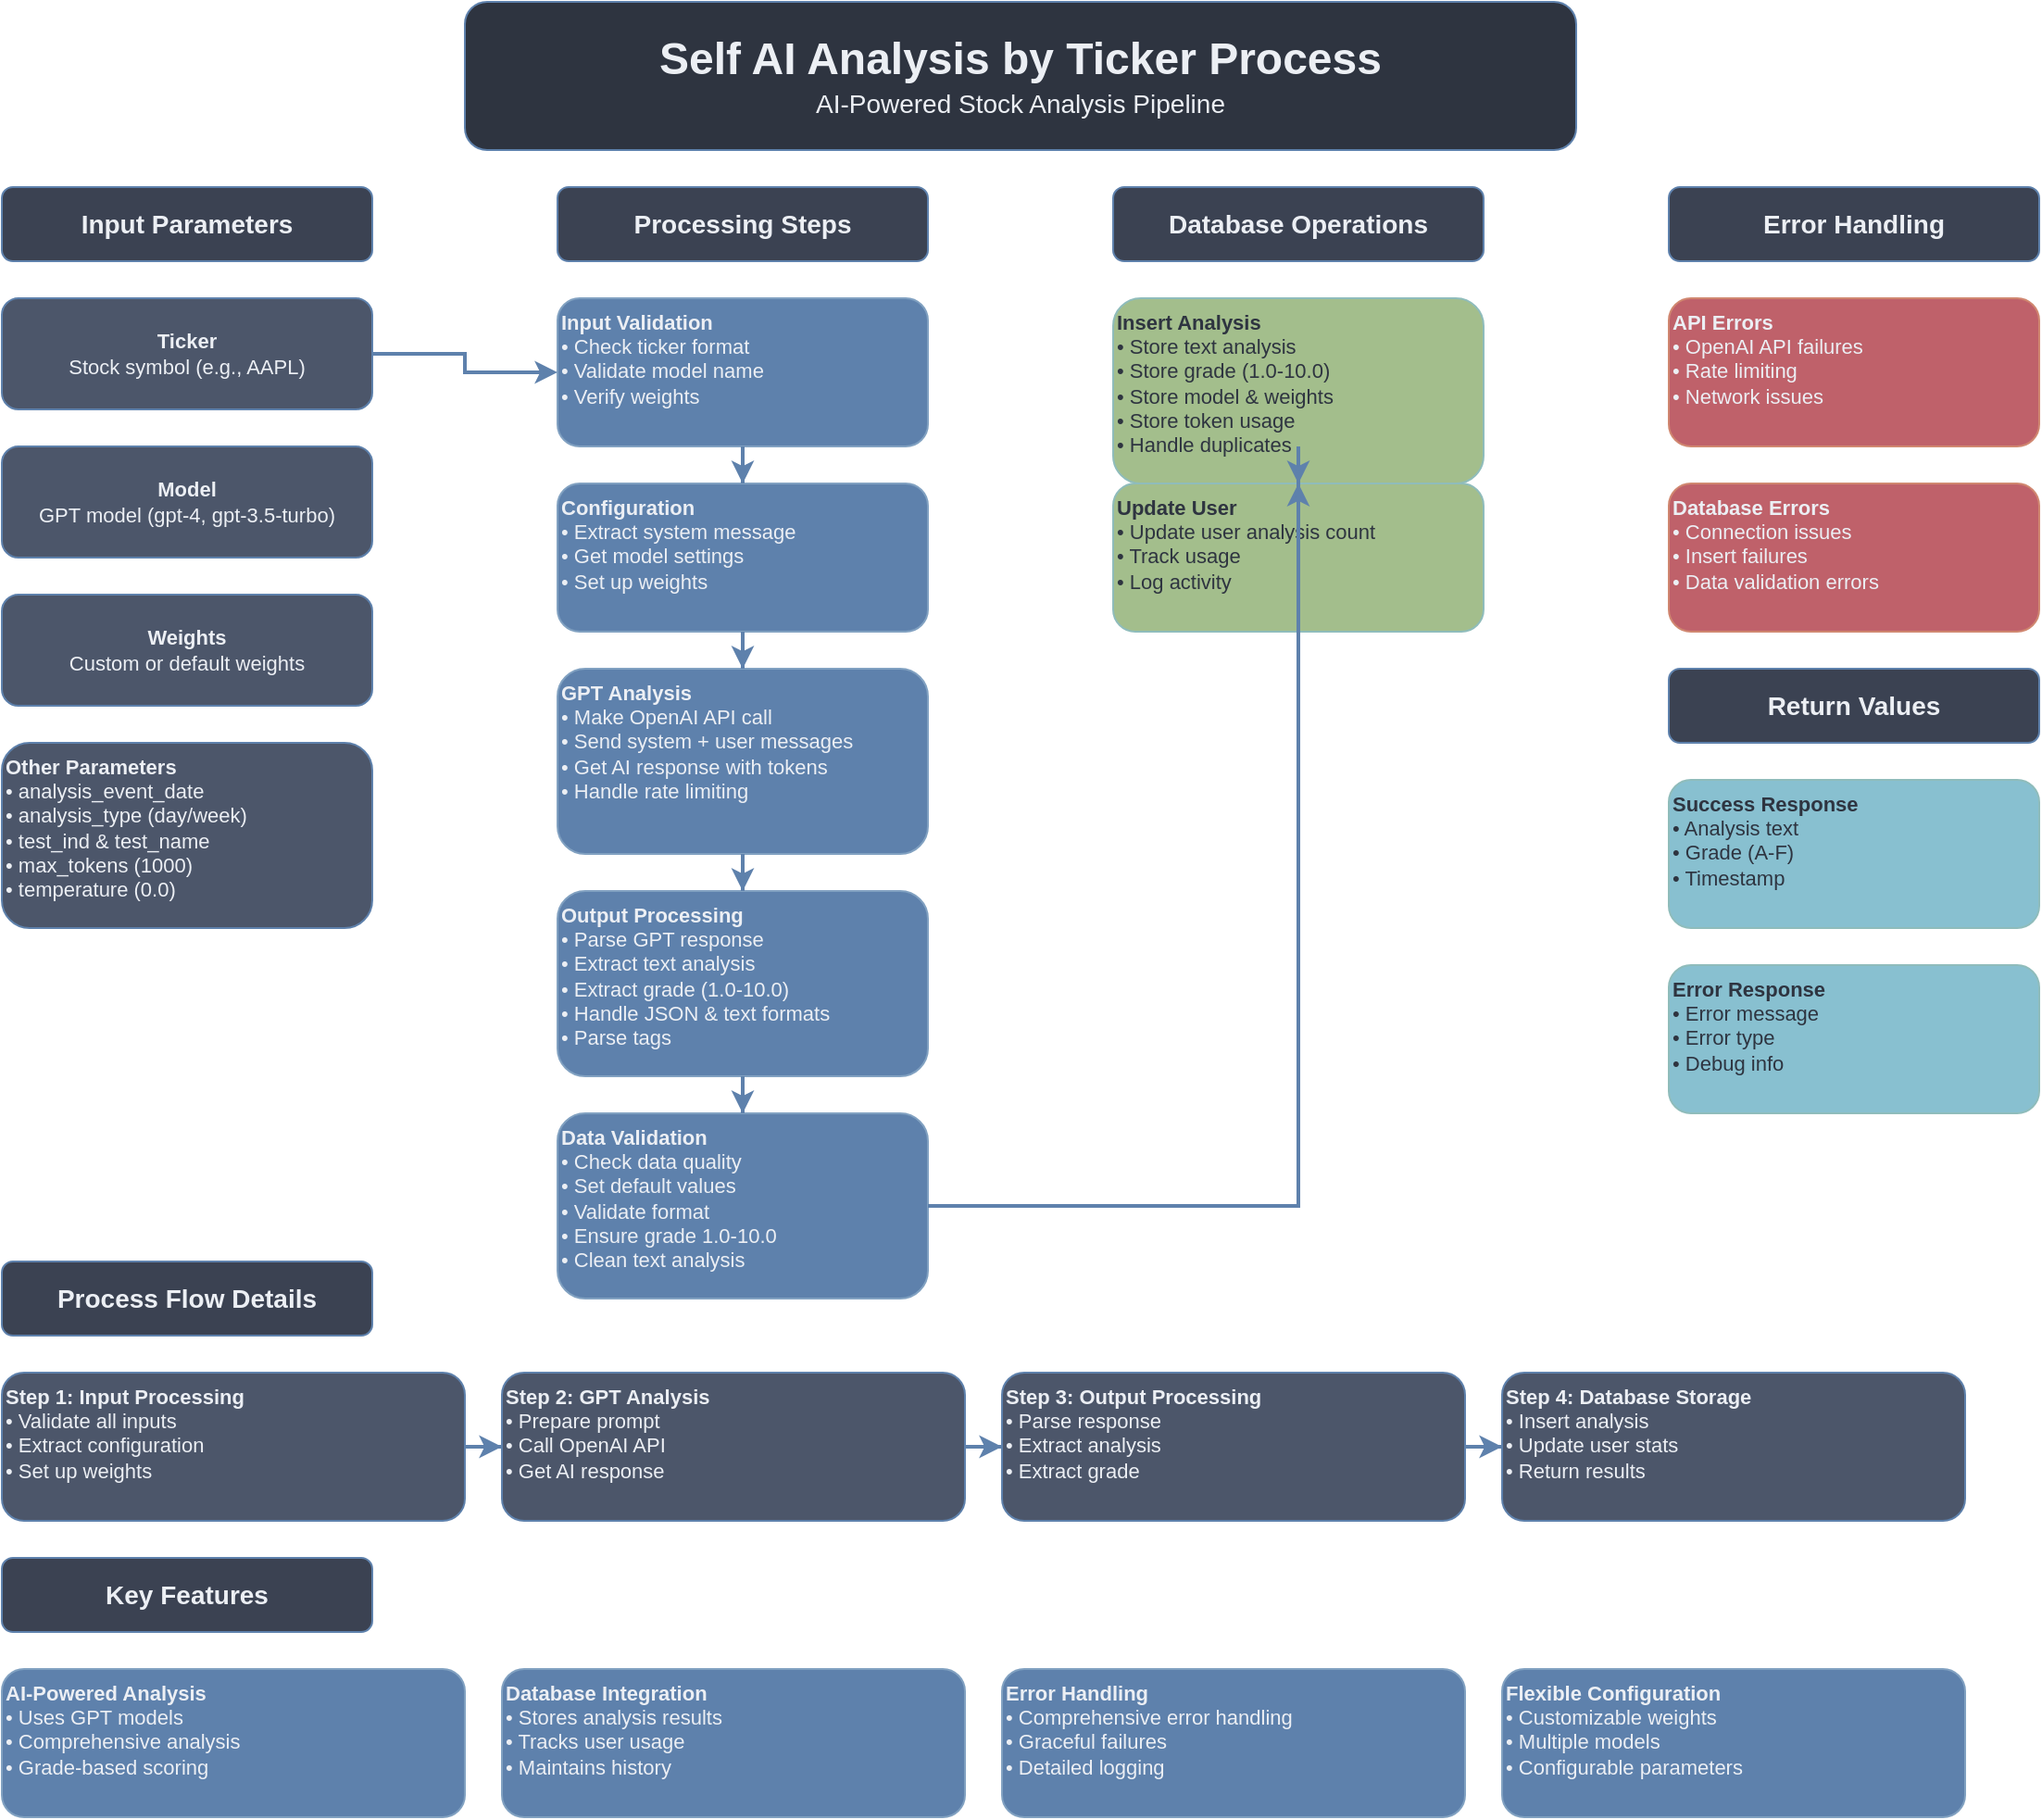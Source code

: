 <mxfile pages="1">
    <diagram id="self_ai_analysis_process" name="Self AI Analysis by Ticker Process">
        <mxGraphModel dx="1809" dy="913" grid="1" gridSize="10" guides="1" tooltips="1" connect="1" arrows="1" fold="1" page="1" pageScale="1" pageWidth="1200" pageHeight="1600" math="0" shadow="0">
            <root>
                <mxCell id="0"/>
                <mxCell id="1" parent="0"/>
                <mxCell id="title" value="&lt;font style=&quot;font-size: 24px;&quot;&gt;&lt;b&gt;Self AI Analysis by Ticker Process&lt;/b&gt;&lt;/font&gt;&lt;br&gt;&lt;font style=&quot;font-size: 14px;&quot;&gt;AI-Powered Stock Analysis Pipeline&lt;/font&gt;" style="rounded=1;whiteSpace=wrap;html=1;fillColor=#2E3440;strokeColor=#5E81AC;fontColor=#ECEFF4;fontSize=16;align=center;verticalAlign=middle;" parent="1" vertex="1">
                    <mxGeometry x="300" y="20" width="600" height="80" as="geometry"/>
                </mxCell>
                <mxCell id="input_section" value="&lt;b&gt;Input Parameters&lt;/b&gt;" style="rounded=1;whiteSpace=wrap;html=1;fillColor=#3B4252;strokeColor=#5E81AC;fontColor=#ECEFF4;fontSize=14;align=center;verticalAlign=middle;" parent="1" vertex="1">
                    <mxGeometry x="50" y="120" width="200" height="40" as="geometry"/>
                </mxCell>
                <mxCell id="ticker" value="&lt;b&gt;Ticker&lt;/b&gt;&lt;br&gt;Stock symbol (e.g., AAPL)" style="rounded=1;whiteSpace=wrap;html=1;fillColor=#4C566A;strokeColor=#5E81AC;fontColor=#ECEFF4;fontSize=11;align=center;verticalAlign=middle;" parent="1" vertex="1">
                    <mxGeometry x="50" y="180" width="200" height="60" as="geometry"/>
                </mxCell>
                <mxCell id="model" value="&lt;b&gt;Model&lt;/b&gt;&lt;br&gt;GPT model (gpt-4, gpt-3.5-turbo)" style="rounded=1;whiteSpace=wrap;html=1;fillColor=#4C566A;strokeColor=#5E81AC;fontColor=#ECEFF4;fontSize=11;align=center;verticalAlign=middle;" parent="1" vertex="1">
                    <mxGeometry x="50" y="260" width="200" height="60" as="geometry"/>
                </mxCell>
                <mxCell id="weights" value="&lt;b&gt;Weights&lt;/b&gt;&lt;br&gt;Custom or default weights" style="rounded=1;whiteSpace=wrap;html=1;fillColor=#4C566A;strokeColor=#5E81AC;fontColor=#ECEFF4;fontSize=11;align=center;verticalAlign=middle;" parent="1" vertex="1">
                    <mxGeometry x="50" y="340" width="200" height="60" as="geometry"/>
                </mxCell>
                <mxCell id="other_params" value="&lt;b&gt;Other Parameters&lt;/b&gt;&lt;br&gt;• analysis_event_date&lt;br&gt;• analysis_type (day/week)&lt;br&gt;• test_ind &amp; test_name&lt;br&gt;• max_tokens (1000)&lt;br&gt;• temperature (0.0)" style="rounded=1;whiteSpace=wrap;html=1;fillColor=#4C566A;strokeColor=#5E81AC;fontColor=#ECEFF4;fontSize=11;align=left;verticalAlign=top;" parent="1" vertex="1">
                    <mxGeometry x="50" y="420" width="200" height="100" as="geometry"/>
                </mxCell>
                <mxCell id="processing_section" value="&lt;b&gt;Processing Steps&lt;/b&gt;" style="rounded=1;whiteSpace=wrap;html=1;fillColor=#3B4252;strokeColor=#5E81AC;fontColor=#ECEFF4;fontSize=14;align=center;verticalAlign=middle;" parent="1" vertex="1">
                    <mxGeometry x="350" y="120" width="200" height="40" as="geometry"/>
                </mxCell>
                <mxCell id="input_validation" value="&lt;b&gt;Input Validation&lt;/b&gt;&lt;br&gt;• Check ticker format&lt;br&gt;• Validate model name&lt;br&gt;• Verify weights" style="rounded=1;whiteSpace=wrap;html=1;fillColor=#5E81AC;strokeColor=#81A1C1;fontColor=#ECEFF4;fontSize=11;align=left;verticalAlign=top;" parent="1" vertex="1">
                    <mxGeometry x="350" y="180" width="200" height="80" as="geometry"/>
                </mxCell>
                <mxCell id="configuration" value="&lt;b&gt;Configuration&lt;/b&gt;&lt;br&gt;• Extract system message&lt;br&gt;• Get model settings&lt;br&gt;• Set up weights" style="rounded=1;whiteSpace=wrap;html=1;fillColor=#5E81AC;strokeColor=#81A1C1;fontColor=#ECEFF4;fontSize=11;align=left;verticalAlign=top;" parent="1" vertex="1">
                    <mxGeometry x="350" y="280" width="200" height="80" as="geometry"/>
                </mxCell>
                <mxCell id="gpt_analysis" value="&lt;b&gt;GPT Analysis&lt;/b&gt;&lt;br&gt;• Make OpenAI API call&lt;br&gt;• Send system + user messages&lt;br&gt;• Get AI response with tokens&lt;br&gt;• Handle rate limiting" style="rounded=1;whiteSpace=wrap;html=1;fillColor=#5E81AC;strokeColor=#81A1C1;fontColor=#ECEFF4;fontSize=11;align=left;verticalAlign=top;" parent="1" vertex="1">
                    <mxGeometry x="350" y="380" width="200" height="100" as="geometry"/>
                </mxCell>
                <mxCell id="output_processing" value="&lt;b&gt;Output Processing&lt;/b&gt;&lt;br&gt;• Parse GPT response&lt;br&gt;• Extract text analysis&lt;br&gt;• Extract grade (1.0-10.0)&lt;br&gt;• Handle JSON &amp; text formats&lt;br&gt;• Parse &lt;GRADE&gt; tags" style="rounded=1;whiteSpace=wrap;html=1;fillColor=#5E81AC;strokeColor=#81A1C1;fontColor=#ECEFF4;fontSize=11;align=left;verticalAlign=top;" parent="1" vertex="1">
                    <mxGeometry x="350" y="500" width="200" height="100" as="geometry"/>
                </mxCell>
                <mxCell id="data_validation" value="&lt;b&gt;Data Validation&lt;/b&gt;&lt;br&gt;• Check data quality&lt;br&gt;• Set default values&lt;br&gt;• Validate format&lt;br&gt;• Ensure grade 1.0-10.0&lt;br&gt;• Clean text analysis" style="rounded=1;whiteSpace=wrap;html=1;fillColor=#5E81AC;strokeColor=#81A1C1;fontColor=#ECEFF4;fontSize=11;align=left;verticalAlign=top;" parent="1" vertex="1">
                    <mxGeometry x="350" y="620" width="200" height="100" as="geometry"/>
                </mxCell>
                <mxCell id="database_section" value="&lt;b&gt;Database Operations&lt;/b&gt;" style="rounded=1;whiteSpace=wrap;html=1;fillColor=#3B4252;strokeColor=#5E81AC;fontColor=#ECEFF4;fontSize=14;align=center;verticalAlign=middle;" parent="1" vertex="1">
                    <mxGeometry x="650" y="120" width="200" height="40" as="geometry"/>
                </mxCell>
                <mxCell id="insert_analysis" value="&lt;b&gt;Insert Analysis&lt;/b&gt;&lt;br&gt;• Store text analysis&lt;br&gt;• Store grade (1.0-10.0)&lt;br&gt;• Store model &amp; weights&lt;br&gt;• Store token usage&lt;br&gt;• Handle duplicates" style="rounded=1;whiteSpace=wrap;html=1;fillColor=#A3BE8C;strokeColor=#8FBCBB;fontColor=#2E3440;fontSize=11;align=left;verticalAlign=top;" parent="1" vertex="1">
                    <mxGeometry x="650" y="180" width="200" height="100" as="geometry"/>
                </mxCell>
                <mxCell id="update_user" value="&lt;b&gt;Update User&lt;/b&gt;&lt;br&gt;• Update user analysis count&lt;br&gt;• Track usage&lt;br&gt;• Log activity" style="rounded=1;whiteSpace=wrap;html=1;fillColor=#A3BE8C;strokeColor=#8FBCBB;fontColor=#2E3440;fontSize=11;align=left;verticalAlign=top;" parent="1" vertex="1">
                    <mxGeometry x="650" y="280" width="200" height="80" as="geometry"/>
                </mxCell>
                <mxCell id="error_section" value="&lt;b&gt;Error Handling&lt;/b&gt;" style="rounded=1;whiteSpace=wrap;html=1;fillColor=#3B4252;strokeColor=#5E81AC;fontColor=#ECEFF4;fontSize=14;align=center;verticalAlign=middle;" parent="1" vertex="1">
                    <mxGeometry x="950" y="120" width="200" height="40" as="geometry"/>
                </mxCell>
                <mxCell id="api_errors" value="&lt;b&gt;API Errors&lt;/b&gt;&lt;br&gt;• OpenAI API failures&lt;br&gt;• Rate limiting&lt;br&gt;• Network issues" style="rounded=1;whiteSpace=wrap;html=1;fillColor=#BF616A;strokeColor=#D08770;fontColor=#ECEFF4;fontSize=11;align=left;verticalAlign=top;" parent="1" vertex="1">
                    <mxGeometry x="950" y="180" width="200" height="80" as="geometry"/>
                </mxCell>
                <mxCell id="db_errors" value="&lt;b&gt;Database Errors&lt;/b&gt;&lt;br&gt;• Connection issues&lt;br&gt;• Insert failures&lt;br&gt;• Data validation errors" style="rounded=1;whiteSpace=wrap;html=1;fillColor=#BF616A;strokeColor=#D08770;fontColor=#ECEFF4;fontSize=11;align=left;verticalAlign=top;" parent="1" vertex="1">
                    <mxGeometry x="950" y="280" width="200" height="80" as="geometry"/>
                </mxCell>
                <mxCell id="return_section" value="&lt;b&gt;Return Values&lt;/b&gt;" style="rounded=1;whiteSpace=wrap;html=1;fillColor=#3B4252;strokeColor=#5E81AC;fontColor=#ECEFF4;fontSize=14;align=center;verticalAlign=middle;" parent="1" vertex="1">
                    <mxGeometry x="950" y="380" width="200" height="40" as="geometry"/>
                </mxCell>
                <mxCell id="success_response" value="&lt;b&gt;Success Response&lt;/b&gt;&lt;br&gt;• Analysis text&lt;br&gt;• Grade (A-F)&lt;br&gt;• Timestamp" style="rounded=1;whiteSpace=wrap;html=1;fillColor=#88C0D0;strokeColor=#8FBCBB;fontColor=#2E3440;fontSize=11;align=left;verticalAlign=top;" parent="1" vertex="1">
                    <mxGeometry x="950" y="440" width="200" height="80" as="geometry"/>
                </mxCell>
                <mxCell id="error_response" value="&lt;b&gt;Error Response&lt;/b&gt;&lt;br&gt;• Error message&lt;br&gt;• Error type&lt;br&gt;• Debug info" style="rounded=1;whiteSpace=wrap;html=1;fillColor=#88C0D0;strokeColor=#8FBCBB;fontColor=#2E3440;fontSize=11;align=left;verticalAlign=top;" parent="1" vertex="1">
                    <mxGeometry x="950" y="540" width="200" height="80" as="geometry"/>
                </mxCell>
                <mxCell id="flow_details" value="&lt;b&gt;Process Flow Details&lt;/b&gt;" style="rounded=1;whiteSpace=wrap;html=1;fillColor=#3B4252;strokeColor=#5E81AC;fontColor=#ECEFF4;fontSize=14;align=center;verticalAlign=middle;" parent="1" vertex="1">
                    <mxGeometry x="50" y="700" width="200" height="40" as="geometry"/>
                </mxCell>
                <mxCell id="step1" value="&lt;b&gt;Step 1: Input Processing&lt;/b&gt;&lt;br&gt;• Validate all inputs&lt;br&gt;• Extract configuration&lt;br&gt;• Set up weights" style="rounded=1;whiteSpace=wrap;html=1;fillColor=#4C566A;strokeColor=#5E81AC;fontColor=#ECEFF4;fontSize=11;align=left;verticalAlign=top;" parent="1" vertex="1">
                    <mxGeometry x="50" y="760" width="250" height="80" as="geometry"/>
                </mxCell>
                <mxCell id="step2" value="&lt;b&gt;Step 2: GPT Analysis&lt;/b&gt;&lt;br&gt;• Prepare prompt&lt;br&gt;• Call OpenAI API&lt;br&gt;• Get AI response" style="rounded=1;whiteSpace=wrap;html=1;fillColor=#4C566A;strokeColor=#5E81AC;fontColor=#ECEFF4;fontSize=11;align=left;verticalAlign=top;" parent="1" vertex="1">
                    <mxGeometry x="320" y="760" width="250" height="80" as="geometry"/>
                </mxCell>
                <mxCell id="step3" value="&lt;b&gt;Step 3: Output Processing&lt;/b&gt;&lt;br&gt;• Parse response&lt;br&gt;• Extract analysis&lt;br&gt;• Extract grade" style="rounded=1;whiteSpace=wrap;html=1;fillColor=#4C566A;strokeColor=#5E81AC;fontColor=#ECEFF4;fontSize=11;align=left;verticalAlign=top;" parent="1" vertex="1">
                    <mxGeometry x="590" y="760" width="250" height="80" as="geometry"/>
                </mxCell>
                <mxCell id="step4" value="&lt;b&gt;Step 4: Database Storage&lt;/b&gt;&lt;br&gt;• Insert analysis&lt;br&gt;• Update user stats&lt;br&gt;• Return results" style="rounded=1;whiteSpace=wrap;html=1;fillColor=#4C566A;strokeColor=#5E81AC;fontColor=#ECEFF4;fontSize=11;align=left;verticalAlign=top;" parent="1" vertex="1">
                    <mxGeometry x="860" y="760" width="250" height="80" as="geometry"/>
                </mxCell>
                <mxCell id="key_features" value="&lt;b&gt;Key Features&lt;/b&gt;" style="rounded=1;whiteSpace=wrap;html=1;fillColor=#3B4252;strokeColor=#5E81AC;fontColor=#ECEFF4;fontSize=14;align=center;verticalAlign=middle;" parent="1" vertex="1">
                    <mxGeometry x="50" y="860" width="200" height="40" as="geometry"/>
                </mxCell>
                <mxCell id="feature1" value="&lt;b&gt;AI-Powered Analysis&lt;/b&gt;&lt;br&gt;• Uses GPT models&lt;br&gt;• Comprehensive analysis&lt;br&gt;• Grade-based scoring" style="rounded=1;whiteSpace=wrap;html=1;fillColor=#5E81AC;strokeColor=#81A1C1;fontColor=#ECEFF4;fontSize=11;align=left;verticalAlign=top;" parent="1" vertex="1">
                    <mxGeometry x="50" y="920" width="250" height="80" as="geometry"/>
                </mxCell>
                <mxCell id="feature2" value="&lt;b&gt;Database Integration&lt;/b&gt;&lt;br&gt;• Stores analysis results&lt;br&gt;• Tracks user usage&lt;br&gt;• Maintains history" style="rounded=1;whiteSpace=wrap;html=1;fillColor=#5E81AC;strokeColor=#81A1C1;fontColor=#ECEFF4;fontSize=11;align=left;verticalAlign=top;" parent="1" vertex="1">
                    <mxGeometry x="320" y="920" width="250" height="80" as="geometry"/>
                </mxCell>
                <mxCell id="feature3" value="&lt;b&gt;Error Handling&lt;/b&gt;&lt;br&gt;• Comprehensive error handling&lt;br&gt;• Graceful failures&lt;br&gt;• Detailed logging" style="rounded=1;whiteSpace=wrap;html=1;fillColor=#5E81AC;strokeColor=#81A1C1;fontColor=#ECEFF4;fontSize=11;align=left;verticalAlign=top;" parent="1" vertex="1">
                    <mxGeometry x="590" y="920" width="250" height="80" as="geometry"/>
                </mxCell>
                <mxCell id="feature4" value="&lt;b&gt;Flexible Configuration&lt;/b&gt;&lt;br&gt;• Customizable weights&lt;br&gt;• Multiple models&lt;br&gt;• Configurable parameters" style="rounded=1;whiteSpace=wrap;html=1;fillColor=#5E81AC;strokeColor=#81A1C1;fontColor=#ECEFF4;fontSize=11;align=left;verticalAlign=top;" parent="1" vertex="1">
                    <mxGeometry x="860" y="920" width="250" height="80" as="geometry"/>
                </mxCell>
                <mxCell id="conn1" style="edgeStyle=orthogonalEdgeStyle;rounded=0;orthogonalLoop=1;jettySize=auto;html=1;strokeColor=#5E81AC;strokeWidth=2;" parent="1" source="ticker" target="input_validation" edge="1">
                    <mxGeometry relative="1" as="geometry"/>
                </mxCell>
                <mxCell id="conn2" style="edgeStyle=orthogonalEdgeStyle;rounded=0;orthogonalLoop=1;jettySize=auto;html=1;strokeColor=#5E81AC;strokeWidth=2;" parent="1" source="input_validation" target="configuration" edge="1">
                    <mxGeometry relative="1" as="geometry"/>
                </mxCell>
                <mxCell id="conn3" style="edgeStyle=orthogonalEdgeStyle;rounded=0;orthogonalLoop=1;jettySize=auto;html=1;strokeColor=#5E81AC;strokeWidth=2;" parent="1" source="configuration" target="gpt_analysis" edge="1">
                    <mxGeometry relative="1" as="geometry"/>
                </mxCell>
                <mxCell id="conn4" style="edgeStyle=orthogonalEdgeStyle;rounded=0;orthogonalLoop=1;jettySize=auto;html=1;strokeColor=#5E81AC;strokeWidth=2;" parent="1" source="gpt_analysis" target="output_processing" edge="1">
                    <mxGeometry relative="1" as="geometry"/>
                </mxCell>
                <mxCell id="conn5" style="edgeStyle=orthogonalEdgeStyle;rounded=0;orthogonalLoop=1;jettySize=auto;html=1;strokeColor=#5E81AC;strokeWidth=2;" parent="1" source="output_processing" target="data_validation" edge="1">
                    <mxGeometry relative="1" as="geometry"/>
                </mxCell>
                <mxCell id="conn6" style="edgeStyle=orthogonalEdgeStyle;rounded=0;orthogonalLoop=1;jettySize=auto;html=1;strokeColor=#5E81AC;strokeWidth=2;" parent="1" source="data_validation" target="insert_analysis" edge="1">
                    <mxGeometry relative="1" as="geometry"/>
                </mxCell>
                <mxCell id="conn7" style="edgeStyle=orthogonalEdgeStyle;rounded=0;orthogonalLoop=1;jettySize=auto;html=1;strokeColor=#5E81AC;strokeWidth=2;" parent="1" source="insert_analysis" target="update_user" edge="1">
                    <mxGeometry relative="1" as="geometry"/>
                </mxCell>
                <mxCell id="conn8" style="edgeStyle=orthogonalEdgeStyle;rounded=0;orthogonalLoop=1;jettySize=auto;html=1;strokeColor=#5E81AC;strokeWidth=2;" parent="1" source="step1" target="step2" edge="1">
                    <mxGeometry relative="1" as="geometry"/>
                </mxCell>
                <mxCell id="conn9" style="edgeStyle=orthogonalEdgeStyle;rounded=0;orthogonalLoop=1;jettySize=auto;html=1;strokeColor=#5E81AC;strokeWidth=2;" parent="1" source="step2" target="step3" edge="1">
                    <mxGeometry relative="1" as="geometry"/>
                </mxCell>
                <mxCell id="conn10" style="edgeStyle=orthogonalEdgeStyle;rounded=0;orthogonalLoop=1;jettySize=auto;html=1;strokeColor=#5E81AC;strokeWidth=2;" parent="1" source="step3" target="step4" edge="1">
                    <mxGeometry relative="1" as="geometry"/>
                </mxCell>
            </root>
        </mxGraphModel>
    </diagram>
</mxfile>